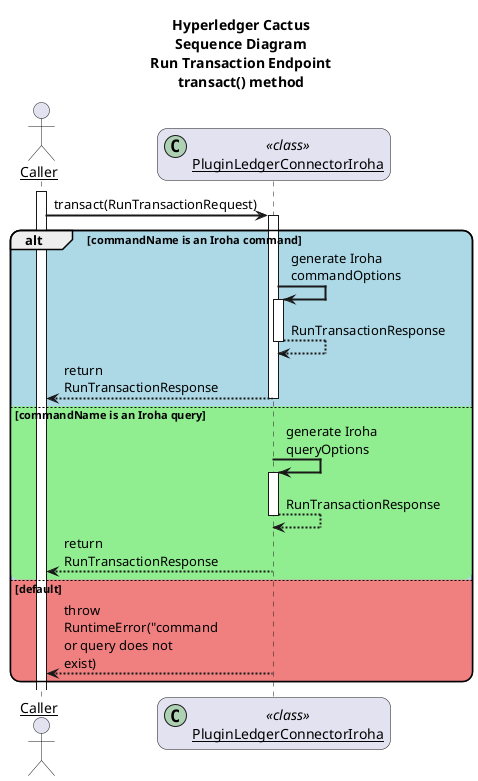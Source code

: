 @startuml
title Hyperledger Cactus\nSequence Diagram\nRun Transaction Endpoint\ntransact() method

skinparam sequenceArrowThickness 2
skinparam roundcorner 20
skinparam maxmessagesize 120
skinparam sequenceParticipant underline

actor "Caller" as caller
participant "PluginLedgerConnectorIroha" as t << (C,#ADD1B2) class >>

autoactivate on

activate caller
caller -> t: transact(RunTransactionRequest)

alt #LightBlue commandName is an Iroha command
    t -> t: generate Iroha commandOptions
    return RunTransactionResponse
    t --> caller: return RunTransactionResponse
else #LightGreen commandName is an Iroha query
    t -> t: generate Iroha queryOptions
    return RunTransactionResponse
    t --> caller: return RunTransactionResponse
else #LightCoral default
  t --> caller: throw RuntimeError("command or query does not exist)
end
@enduml